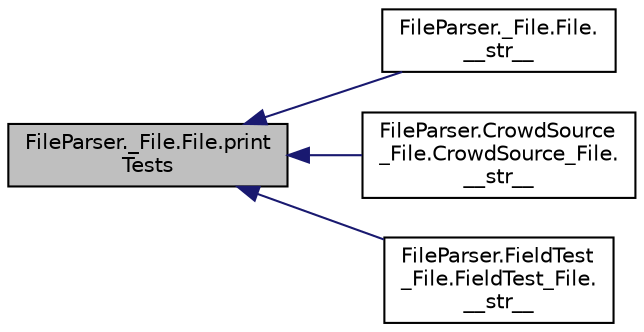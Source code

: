 digraph "FileParser._File.File.printTests"
{
  edge [fontname="Helvetica",fontsize="10",labelfontname="Helvetica",labelfontsize="10"];
  node [fontname="Helvetica",fontsize="10",shape=record];
  rankdir="LR";
  Node1 [label="FileParser._File.File.print\lTests",height=0.2,width=0.4,color="black", fillcolor="grey75", style="filled", fontcolor="black"];
  Node1 -> Node2 [dir="back",color="midnightblue",fontsize="10",style="solid",fontname="Helvetica"];
  Node2 [label="FileParser._File.File.\l__str__",height=0.2,width=0.4,color="black", fillcolor="white", style="filled",URL="$class_file_parser_1_1___file_1_1_file.html#a851bb7499a4cba09fd9d46da6b1cdb4f"];
  Node1 -> Node3 [dir="back",color="midnightblue",fontsize="10",style="solid",fontname="Helvetica"];
  Node3 [label="FileParser.CrowdSource\l_File.CrowdSource_File.\l__str__",height=0.2,width=0.4,color="black", fillcolor="white", style="filled",URL="$class_file_parser_1_1_crowd_source___file_1_1_crowd_source___file.html#af8bb395b2204280f577300eaae5a7abf"];
  Node1 -> Node4 [dir="back",color="midnightblue",fontsize="10",style="solid",fontname="Helvetica"];
  Node4 [label="FileParser.FieldTest\l_File.FieldTest_File.\l__str__",height=0.2,width=0.4,color="black", fillcolor="white", style="filled",URL="$class_file_parser_1_1_field_test___file_1_1_field_test___file.html#a5ddd0e2d71e6639b6b4fcd07d95b5e08"];
}

